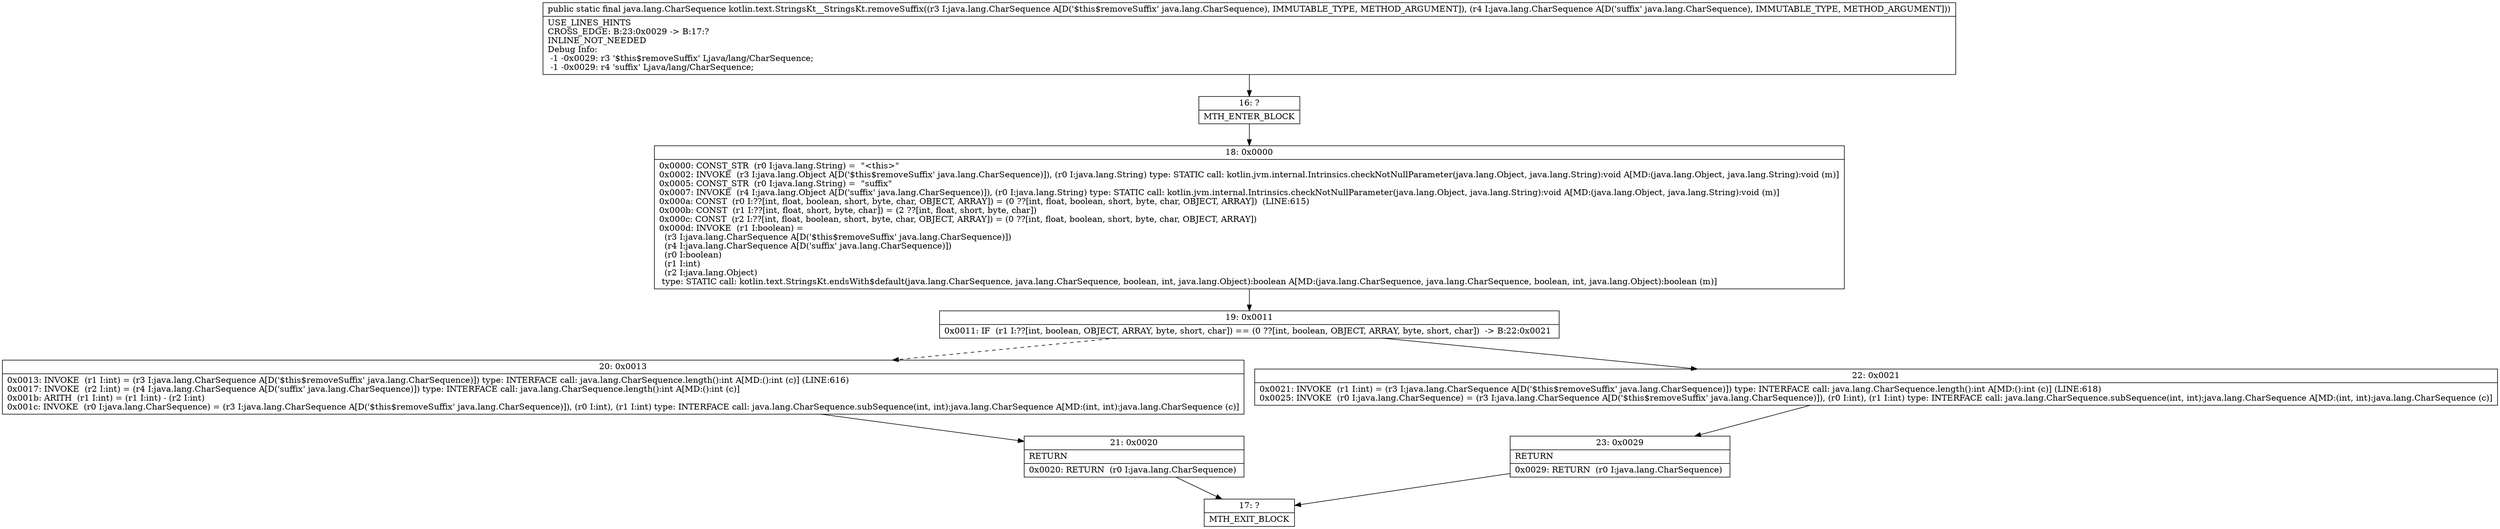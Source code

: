 digraph "CFG forkotlin.text.StringsKt__StringsKt.removeSuffix(Ljava\/lang\/CharSequence;Ljava\/lang\/CharSequence;)Ljava\/lang\/CharSequence;" {
Node_16 [shape=record,label="{16\:\ ?|MTH_ENTER_BLOCK\l}"];
Node_18 [shape=record,label="{18\:\ 0x0000|0x0000: CONST_STR  (r0 I:java.lang.String) =  \"\<this\>\" \l0x0002: INVOKE  (r3 I:java.lang.Object A[D('$this$removeSuffix' java.lang.CharSequence)]), (r0 I:java.lang.String) type: STATIC call: kotlin.jvm.internal.Intrinsics.checkNotNullParameter(java.lang.Object, java.lang.String):void A[MD:(java.lang.Object, java.lang.String):void (m)]\l0x0005: CONST_STR  (r0 I:java.lang.String) =  \"suffix\" \l0x0007: INVOKE  (r4 I:java.lang.Object A[D('suffix' java.lang.CharSequence)]), (r0 I:java.lang.String) type: STATIC call: kotlin.jvm.internal.Intrinsics.checkNotNullParameter(java.lang.Object, java.lang.String):void A[MD:(java.lang.Object, java.lang.String):void (m)]\l0x000a: CONST  (r0 I:??[int, float, boolean, short, byte, char, OBJECT, ARRAY]) = (0 ??[int, float, boolean, short, byte, char, OBJECT, ARRAY])  (LINE:615)\l0x000b: CONST  (r1 I:??[int, float, short, byte, char]) = (2 ??[int, float, short, byte, char]) \l0x000c: CONST  (r2 I:??[int, float, boolean, short, byte, char, OBJECT, ARRAY]) = (0 ??[int, float, boolean, short, byte, char, OBJECT, ARRAY]) \l0x000d: INVOKE  (r1 I:boolean) = \l  (r3 I:java.lang.CharSequence A[D('$this$removeSuffix' java.lang.CharSequence)])\l  (r4 I:java.lang.CharSequence A[D('suffix' java.lang.CharSequence)])\l  (r0 I:boolean)\l  (r1 I:int)\l  (r2 I:java.lang.Object)\l type: STATIC call: kotlin.text.StringsKt.endsWith$default(java.lang.CharSequence, java.lang.CharSequence, boolean, int, java.lang.Object):boolean A[MD:(java.lang.CharSequence, java.lang.CharSequence, boolean, int, java.lang.Object):boolean (m)]\l}"];
Node_19 [shape=record,label="{19\:\ 0x0011|0x0011: IF  (r1 I:??[int, boolean, OBJECT, ARRAY, byte, short, char]) == (0 ??[int, boolean, OBJECT, ARRAY, byte, short, char])  \-\> B:22:0x0021 \l}"];
Node_20 [shape=record,label="{20\:\ 0x0013|0x0013: INVOKE  (r1 I:int) = (r3 I:java.lang.CharSequence A[D('$this$removeSuffix' java.lang.CharSequence)]) type: INTERFACE call: java.lang.CharSequence.length():int A[MD:():int (c)] (LINE:616)\l0x0017: INVOKE  (r2 I:int) = (r4 I:java.lang.CharSequence A[D('suffix' java.lang.CharSequence)]) type: INTERFACE call: java.lang.CharSequence.length():int A[MD:():int (c)]\l0x001b: ARITH  (r1 I:int) = (r1 I:int) \- (r2 I:int) \l0x001c: INVOKE  (r0 I:java.lang.CharSequence) = (r3 I:java.lang.CharSequence A[D('$this$removeSuffix' java.lang.CharSequence)]), (r0 I:int), (r1 I:int) type: INTERFACE call: java.lang.CharSequence.subSequence(int, int):java.lang.CharSequence A[MD:(int, int):java.lang.CharSequence (c)]\l}"];
Node_21 [shape=record,label="{21\:\ 0x0020|RETURN\l|0x0020: RETURN  (r0 I:java.lang.CharSequence) \l}"];
Node_17 [shape=record,label="{17\:\ ?|MTH_EXIT_BLOCK\l}"];
Node_22 [shape=record,label="{22\:\ 0x0021|0x0021: INVOKE  (r1 I:int) = (r3 I:java.lang.CharSequence A[D('$this$removeSuffix' java.lang.CharSequence)]) type: INTERFACE call: java.lang.CharSequence.length():int A[MD:():int (c)] (LINE:618)\l0x0025: INVOKE  (r0 I:java.lang.CharSequence) = (r3 I:java.lang.CharSequence A[D('$this$removeSuffix' java.lang.CharSequence)]), (r0 I:int), (r1 I:int) type: INTERFACE call: java.lang.CharSequence.subSequence(int, int):java.lang.CharSequence A[MD:(int, int):java.lang.CharSequence (c)]\l}"];
Node_23 [shape=record,label="{23\:\ 0x0029|RETURN\l|0x0029: RETURN  (r0 I:java.lang.CharSequence) \l}"];
MethodNode[shape=record,label="{public static final java.lang.CharSequence kotlin.text.StringsKt__StringsKt.removeSuffix((r3 I:java.lang.CharSequence A[D('$this$removeSuffix' java.lang.CharSequence), IMMUTABLE_TYPE, METHOD_ARGUMENT]), (r4 I:java.lang.CharSequence A[D('suffix' java.lang.CharSequence), IMMUTABLE_TYPE, METHOD_ARGUMENT]))  | USE_LINES_HINTS\lCROSS_EDGE: B:23:0x0029 \-\> B:17:?\lINLINE_NOT_NEEDED\lDebug Info:\l  \-1 \-0x0029: r3 '$this$removeSuffix' Ljava\/lang\/CharSequence;\l  \-1 \-0x0029: r4 'suffix' Ljava\/lang\/CharSequence;\l}"];
MethodNode -> Node_16;Node_16 -> Node_18;
Node_18 -> Node_19;
Node_19 -> Node_20[style=dashed];
Node_19 -> Node_22;
Node_20 -> Node_21;
Node_21 -> Node_17;
Node_22 -> Node_23;
Node_23 -> Node_17;
}

